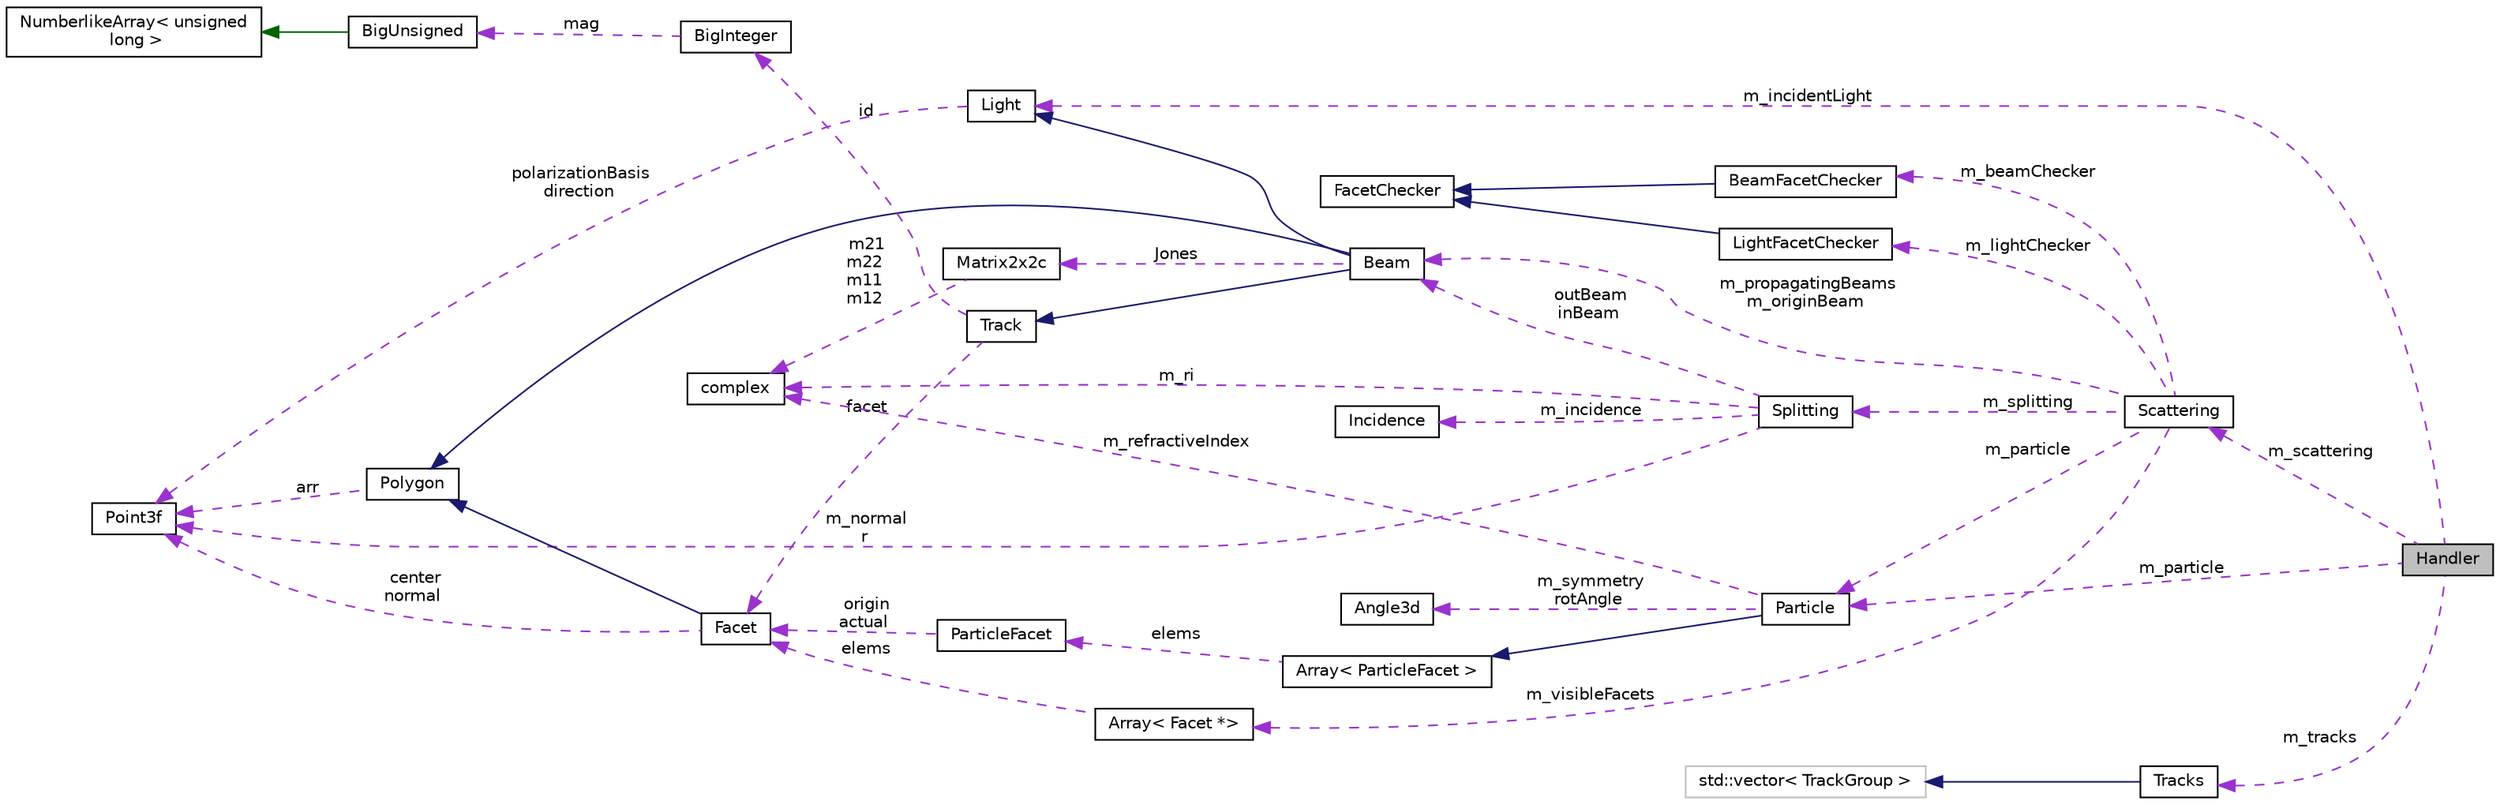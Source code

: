 digraph "Handler"
{
  edge [fontname="Helvetica",fontsize="10",labelfontname="Helvetica",labelfontsize="10"];
  node [fontname="Helvetica",fontsize="10",shape=record];
  rankdir="LR";
  Node6 [label="Handler",height=0.2,width=0.4,color="black", fillcolor="grey75", style="filled", fontcolor="black"];
  Node7 -> Node6 [dir="back",color="darkorchid3",fontsize="10",style="dashed",label=" m_incidentLight" ,fontname="Helvetica"];
  Node7 [label="Light",height=0.2,width=0.4,color="black", fillcolor="white", style="filled",URL="$class_light.html"];
  Node8 -> Node7 [dir="back",color="darkorchid3",fontsize="10",style="dashed",label=" polarizationBasis\ndirection" ,fontname="Helvetica"];
  Node8 [label="Point3f",height=0.2,width=0.4,color="black", fillcolor="white", style="filled",URL="$struct_point3f.html",tooltip="The Point3 struct 3D coordinate point. "];
  Node9 -> Node6 [dir="back",color="darkorchid3",fontsize="10",style="dashed",label=" m_tracks" ,fontname="Helvetica"];
  Node9 [label="Tracks",height=0.2,width=0.4,color="black", fillcolor="white", style="filled",URL="$class_tracks.html"];
  Node10 -> Node9 [dir="back",color="midnightblue",fontsize="10",style="solid",fontname="Helvetica"];
  Node10 [label="std::vector\< TrackGroup \>",height=0.2,width=0.4,color="grey75", fillcolor="white", style="filled"];
  Node11 -> Node6 [dir="back",color="darkorchid3",fontsize="10",style="dashed",label=" m_particle" ,fontname="Helvetica"];
  Node11 [label="Particle",height=0.2,width=0.4,color="black", fillcolor="white", style="filled",URL="$class_particle.html",tooltip="The Particle class is the base class inherited by other concrete particle classes. Vertices are ordered by counterclock-wise direction if you see from outside. "];
  Node12 -> Node11 [dir="back",color="midnightblue",fontsize="10",style="solid",fontname="Helvetica"];
  Node12 [label="Array\< ParticleFacet \>",height=0.2,width=0.4,color="black", fillcolor="white", style="filled",URL="$class_array.html"];
  Node13 -> Node12 [dir="back",color="darkorchid3",fontsize="10",style="dashed",label=" elems" ,fontname="Helvetica"];
  Node13 [label="ParticleFacet",height=0.2,width=0.4,color="black", fillcolor="white", style="filled",URL="$struct_particle_facet.html"];
  Node14 -> Node13 [dir="back",color="darkorchid3",fontsize="10",style="dashed",label=" origin\nactual" ,fontname="Helvetica"];
  Node14 [label="Facet",height=0.2,width=0.4,color="black", fillcolor="white", style="filled",URL="$class_facet.html"];
  Node15 -> Node14 [dir="back",color="midnightblue",fontsize="10",style="solid",fontname="Helvetica"];
  Node15 [label="Polygon",height=0.2,width=0.4,color="black", fillcolor="white", style="filled",URL="$class_polygon.html",tooltip="Polygon consisted of 3-coordinate vertices. "];
  Node8 -> Node15 [dir="back",color="darkorchid3",fontsize="10",style="dashed",label=" arr" ,fontname="Helvetica"];
  Node8 -> Node14 [dir="back",color="darkorchid3",fontsize="10",style="dashed",label=" center\nnormal" ,fontname="Helvetica"];
  Node16 -> Node11 [dir="back",color="darkorchid3",fontsize="10",style="dashed",label=" m_refractiveIndex" ,fontname="Helvetica"];
  Node16 [label="complex",height=0.2,width=0.4,color="black", fillcolor="white", style="filled",URL="$classcomplex.html",tooltip="This class provides a complex numbers and operation with them. "];
  Node17 -> Node11 [dir="back",color="darkorchid3",fontsize="10",style="dashed",label=" m_symmetry\nrotAngle" ,fontname="Helvetica"];
  Node17 [label="Angle3d",height=0.2,width=0.4,color="black", fillcolor="white", style="filled",URL="$class_angle3d.html"];
  Node18 -> Node6 [dir="back",color="darkorchid3",fontsize="10",style="dashed",label=" m_scattering" ,fontname="Helvetica"];
  Node18 [label="Scattering",height=0.2,width=0.4,color="black", fillcolor="white", style="filled",URL="$class_scattering.html",tooltip="Produce a set of beams from a light that incident on a Particle. "];
  Node19 -> Node18 [dir="back",color="darkorchid3",fontsize="10",style="dashed",label=" m_lightChecker" ,fontname="Helvetica"];
  Node19 [label="LightFacetChecker",height=0.2,width=0.4,color="black", fillcolor="white", style="filled",URL="$class_light_facet_checker.html"];
  Node20 -> Node19 [dir="back",color="midnightblue",fontsize="10",style="solid",fontname="Helvetica"];
  Node20 [label="FacetChecker",height=0.2,width=0.4,color="black", fillcolor="white", style="filled",URL="$class_facet_checker.html"];
  Node21 -> Node18 [dir="back",color="darkorchid3",fontsize="10",style="dashed",label=" m_beamChecker" ,fontname="Helvetica"];
  Node21 [label="BeamFacetChecker",height=0.2,width=0.4,color="black", fillcolor="white", style="filled",URL="$class_beam_facet_checker.html"];
  Node20 -> Node21 [dir="back",color="midnightblue",fontsize="10",style="solid",fontname="Helvetica"];
  Node22 -> Node18 [dir="back",color="darkorchid3",fontsize="10",style="dashed",label=" m_visibleFacets" ,fontname="Helvetica"];
  Node22 [label="Array\< Facet *\>",height=0.2,width=0.4,color="black", fillcolor="white", style="filled",URL="$class_array.html"];
  Node14 -> Node22 [dir="back",color="darkorchid3",fontsize="10",style="dashed",label=" elems" ,fontname="Helvetica"];
  Node11 -> Node18 [dir="back",color="darkorchid3",fontsize="10",style="dashed",label=" m_particle" ,fontname="Helvetica"];
  Node23 -> Node18 [dir="back",color="darkorchid3",fontsize="10",style="dashed",label=" m_splitting" ,fontname="Helvetica"];
  Node23 [label="Splitting",height=0.2,width=0.4,color="black", fillcolor="white", style="filled",URL="$class_splitting.html"];
  Node16 -> Node23 [dir="back",color="darkorchid3",fontsize="10",style="dashed",label=" m_ri" ,fontname="Helvetica"];
  Node24 -> Node23 [dir="back",color="darkorchid3",fontsize="10",style="dashed",label=" m_incidence" ,fontname="Helvetica"];
  Node24 [label="Incidence",height=0.2,width=0.4,color="black", fillcolor="white", style="filled",URL="$class_incidence.html"];
  Node25 -> Node23 [dir="back",color="darkorchid3",fontsize="10",style="dashed",label=" outBeam\ninBeam" ,fontname="Helvetica"];
  Node25 [label="Beam",height=0.2,width=0.4,color="black", fillcolor="white", style="filled",URL="$class_beam.html",tooltip="A plane-parallel optical beam that is created by act of reflection / refraction when a light incident..."];
  Node15 -> Node25 [dir="back",color="midnightblue",fontsize="10",style="solid",fontname="Helvetica"];
  Node7 -> Node25 [dir="back",color="midnightblue",fontsize="10",style="solid",fontname="Helvetica"];
  Node26 -> Node25 [dir="back",color="midnightblue",fontsize="10",style="solid",fontname="Helvetica"];
  Node26 [label="Track",height=0.2,width=0.4,color="black", fillcolor="white", style="filled",URL="$class_track.html"];
  Node14 -> Node26 [dir="back",color="darkorchid3",fontsize="10",style="dashed",label=" facet" ,fontname="Helvetica"];
  Node27 -> Node26 [dir="back",color="darkorchid3",fontsize="10",style="dashed",label=" id" ,fontname="Helvetica"];
  Node27 [label="BigInteger",height=0.2,width=0.4,color="black", fillcolor="white", style="filled",URL="$class_big_integer.html"];
  Node28 -> Node27 [dir="back",color="darkorchid3",fontsize="10",style="dashed",label=" mag" ,fontname="Helvetica"];
  Node28 [label="BigUnsigned",height=0.2,width=0.4,color="black", fillcolor="white", style="filled",URL="$class_big_unsigned.html"];
  Node29 -> Node28 [dir="back",color="darkgreen",fontsize="10",style="solid",fontname="Helvetica"];
  Node29 [label="NumberlikeArray\< unsigned\l long \>",height=0.2,width=0.4,color="black", fillcolor="white", style="filled",URL="$class_numberlike_array.html"];
  Node30 -> Node25 [dir="back",color="darkorchid3",fontsize="10",style="dashed",label=" Jones" ,fontname="Helvetica"];
  Node30 [label="Matrix2x2c",height=0.2,width=0.4,color="black", fillcolor="white", style="filled",URL="$class_matrix2x2c.html",tooltip="The Matrix2x2c class Squad matrix with 4 complex elements (2x2) "];
  Node16 -> Node30 [dir="back",color="darkorchid3",fontsize="10",style="dashed",label=" m21\nm22\nm11\nm12" ,fontname="Helvetica"];
  Node8 -> Node23 [dir="back",color="darkorchid3",fontsize="10",style="dashed",label=" m_normal\nr" ,fontname="Helvetica"];
  Node25 -> Node18 [dir="back",color="darkorchid3",fontsize="10",style="dashed",label=" m_propagatingBeams\nm_originBeam" ,fontname="Helvetica"];
}

